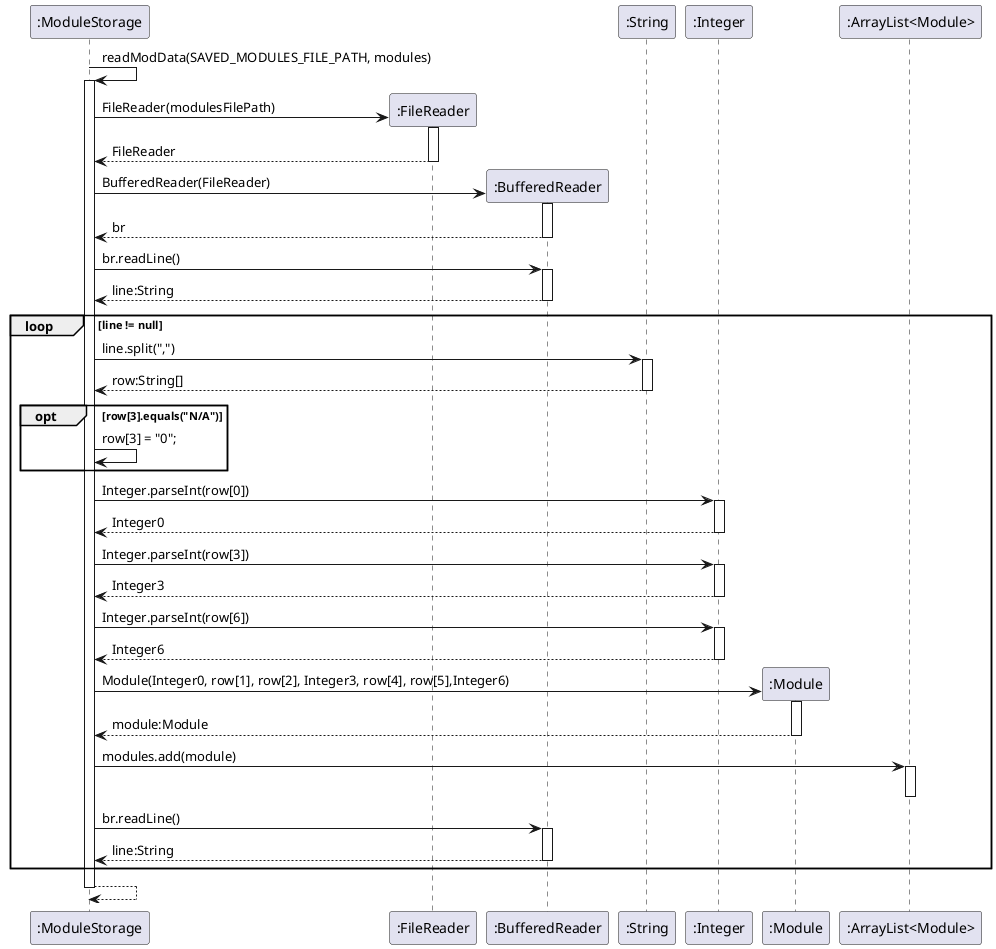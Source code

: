 @startuml
'https://plantuml.com/sequence-diagram

":ModuleStorage" -> ":ModuleStorage" : readModData(SAVED_MODULES_FILE_PATH, modules)
activate ":ModuleStorage"
create ":FileReader"
":ModuleStorage" -> ":FileReader" : FileReader(modulesFilePath)
activate ":FileReader"
":ModuleStorage" <-- ":FileReader" : FileReader
deactivate ":FileReader"
create ":BufferedReader"
":ModuleStorage" -> ":BufferedReader" : BufferedReader(FileReader)
activate ":BufferedReader"
":ModuleStorage" <-- ":BufferedReader" : br
deactivate ":BufferedReader"
":ModuleStorage" -> ":BufferedReader" : br.readLine()
activate ":BufferedReader"
":ModuleStorage" <-- ":BufferedReader" : line:String
deactivate ":BufferedReader"
loop line != null
":ModuleStorage" -> ":String" : line.split(",")
activate ":String"
":ModuleStorage" <-- ":String" : row:String[]
deactivate ":String"
opt row[3].equals("N/A")
":ModuleStorage" -> ":ModuleStorage" : row[3] = "0";
end
":ModuleStorage" -> ":Integer" : Integer.parseInt(row[0])
activate ":Integer"
":ModuleStorage" <-- ":Integer" : Integer0
deactivate ":Integer"
":ModuleStorage" -> ":Integer" : Integer.parseInt(row[3])
activate ":Integer"
":ModuleStorage" <-- ":Integer" : Integer3
deactivate ":Integer"
":ModuleStorage" -> ":Integer" : Integer.parseInt(row[6])
activate ":Integer"
":ModuleStorage" <-- ":Integer" : Integer6
deactivate ":Integer"
create ":Module"
":ModuleStorage" -> ":Module" : Module(Integer0, row[1], row[2], Integer3, row[4], row[5],Integer6)
activate ":Module"
":ModuleStorage" <-- ":Module" : module:Module
deactivate ":Module"
":ModuleStorage" -> ":ArrayList<Module>" : modules.add(module)
activate ":ArrayList<Module>"
deactivate ":ArrayList<Module>"
":ModuleStorage" -> ":BufferedReader" : br.readLine()
activate ":BufferedReader"
":ModuleStorage" <-- ":BufferedReader" : line:String
deactivate ":BufferedReader"
end
":ModuleStorage" --> ":ModuleStorage"
deactivate ":ModuleStorage"
@enduml